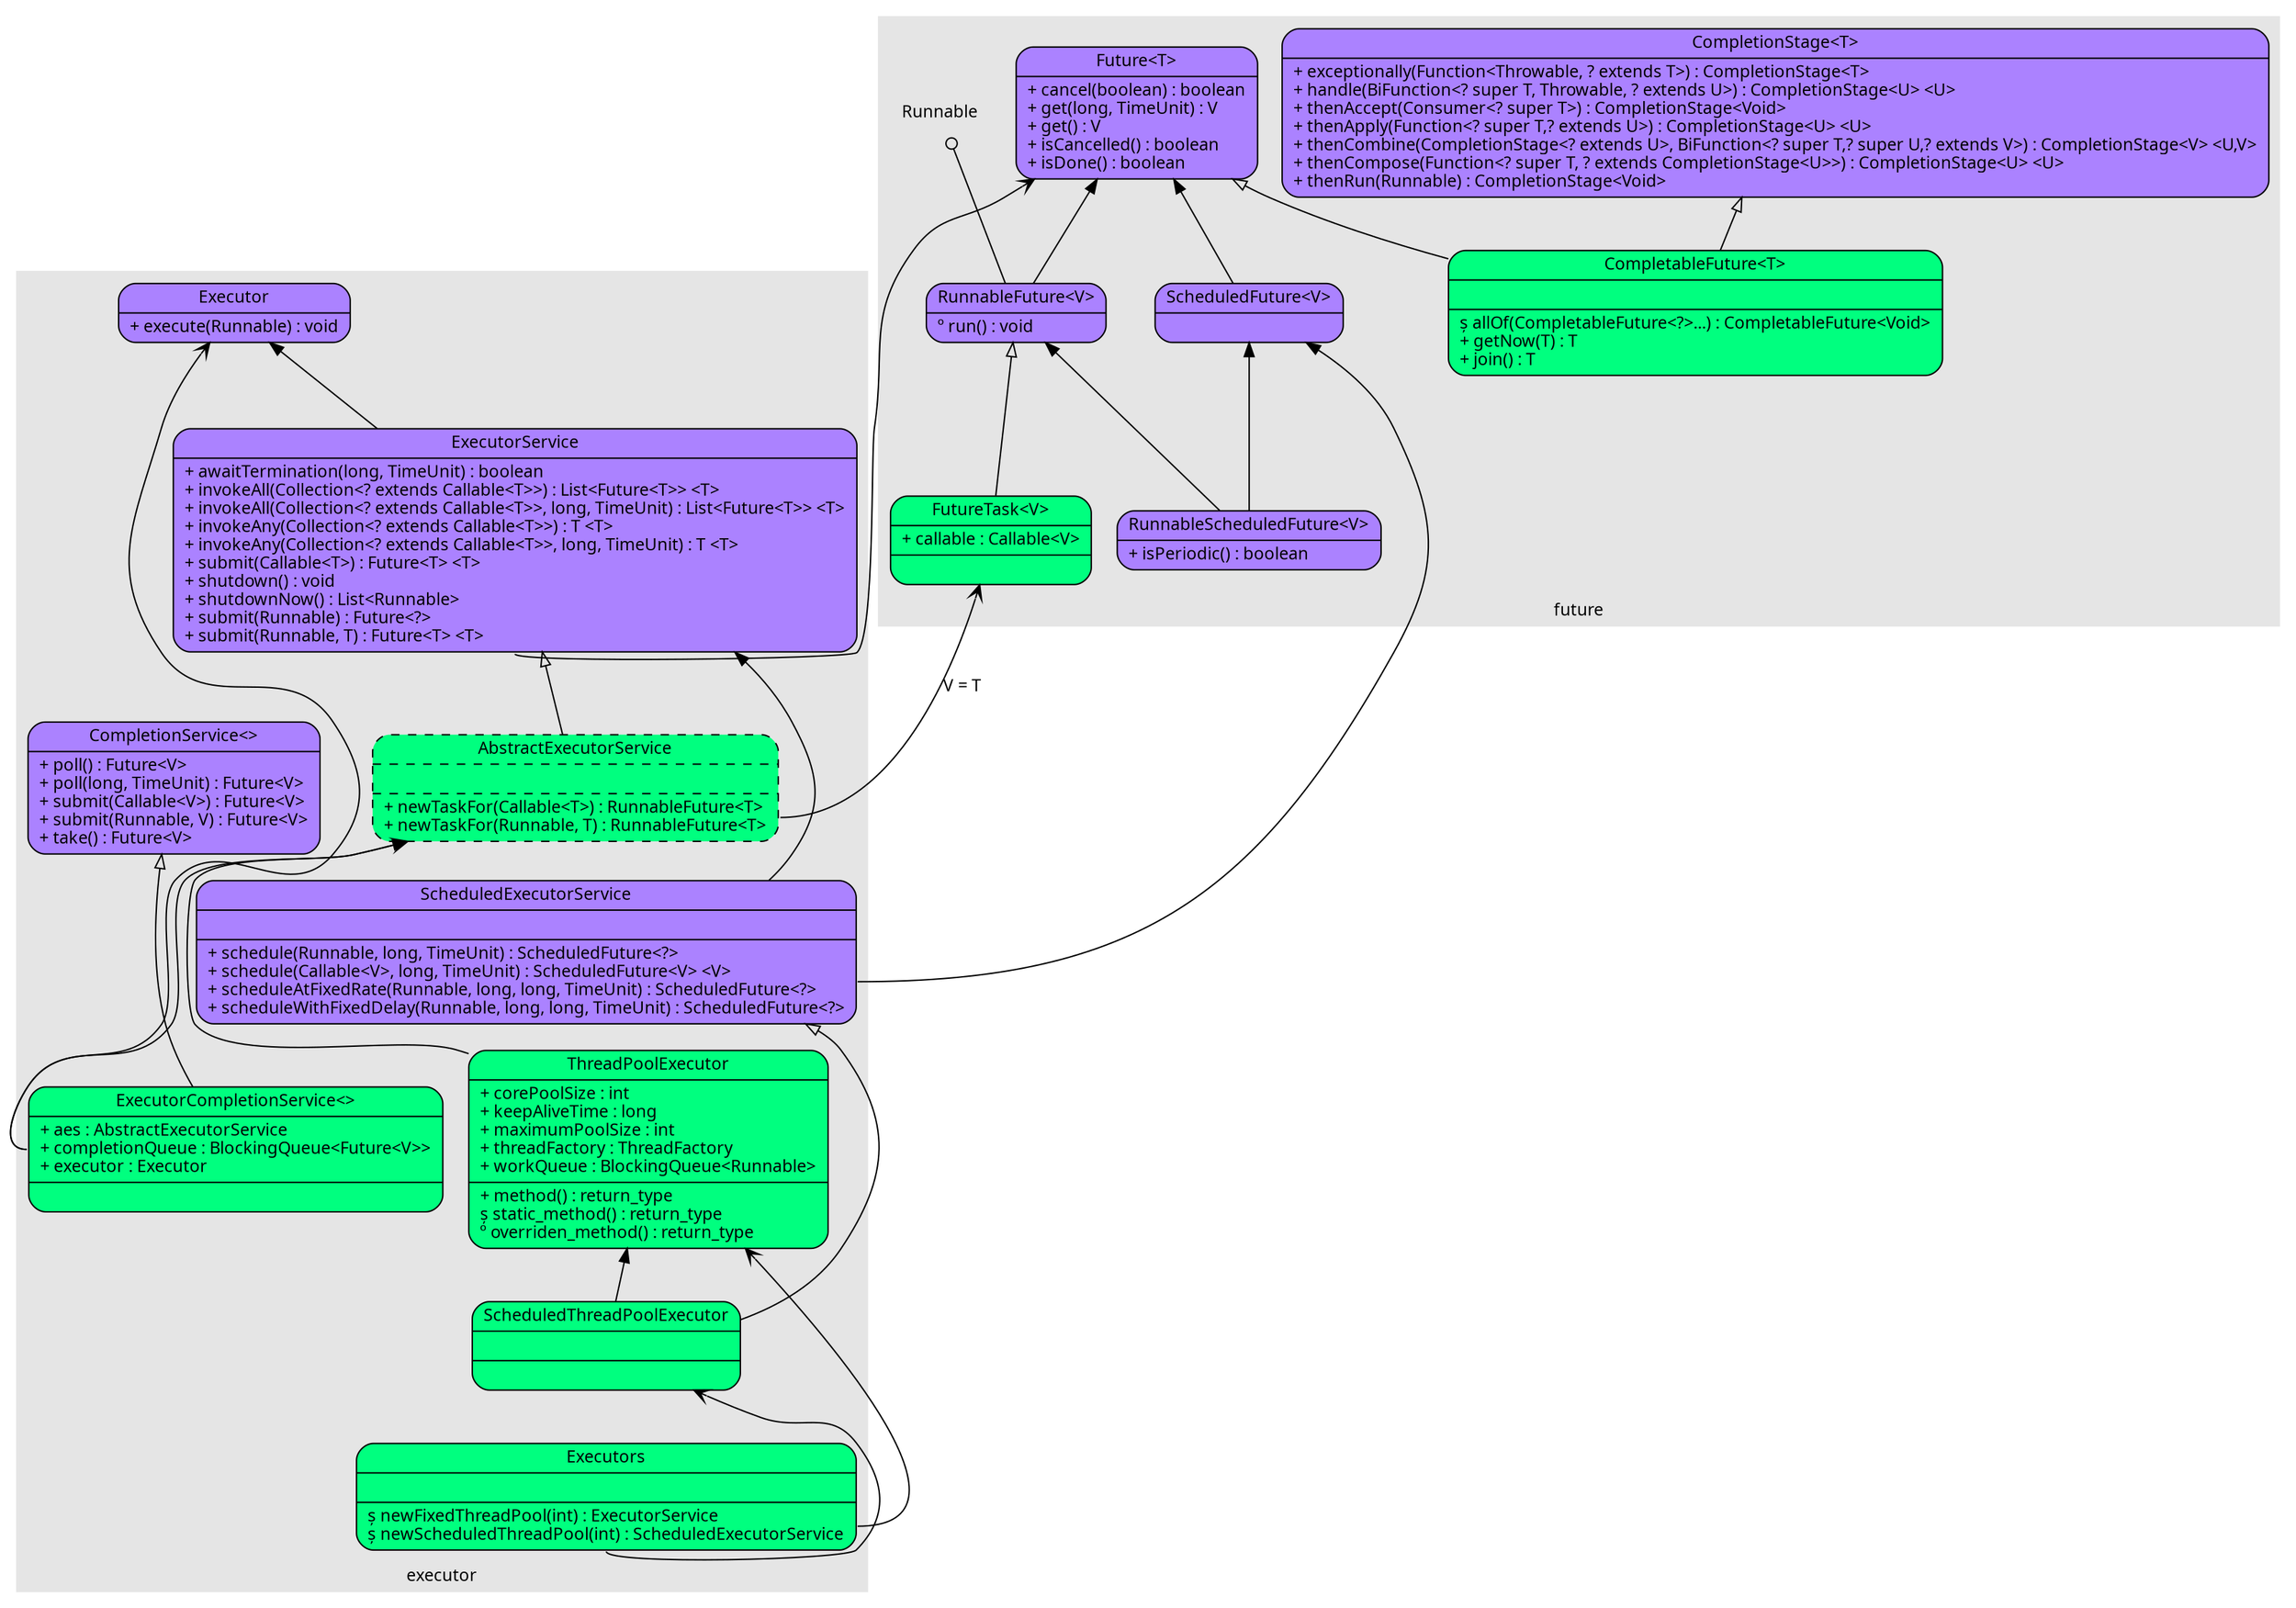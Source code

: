 digraph concurrent {
	rankdir = BT;
    fontname = "Verdana";
    fontsize = 12;
    node [fontname = "Verdana", fontsize = 12, shape = "record"];
    edge [fontname = "Verdana", fontsize = 12];
	
	subgraph cluster25 {
		label = "executor";
		style = filled;
		color = grey90;				
		AbstractExecutorService [label = "{<f0>AbstractExecutorService||<f2>+ newTaskFor(Callable&lt;T&gt;) : RunnableFuture&lt;T&gt;\l+ newTaskFor(Runnable, T) : RunnableFuture&lt;T&gt;\l}", style = "rounded, filled, dashed", fillcolor = "springgreen"];
		CompletionService [label = "{<f0>CompletionService&lt;&gt;|<f2>+ poll() : Future&lt;V&gt;\l+ poll(long, TimeUnit) : Future&lt;V&gt;\l+ submit(Callable&lt;V&gt;) : Future&lt;V&gt;\l+ submit(Runnable, V) : Future&lt;V&gt;\l+ take() : Future&lt;V&gt;\l}", style = "rounded, filled", fillcolor = "mediumpurple1"];
		Executor [label = "{<f0>Executor|<f2>+ execute(Runnable) : void\l}", style = "rounded, filled", fillcolor = "mediumpurple1"];
		ExecutorCompletionService [label = "{<f0>ExecutorCompletionService&lt;&gt;|<f1>+ aes : AbstractExecutorService\l+ completionQueue : BlockingQueue&lt;Future&lt;V&gt;&gt;\l+ executor : Executor\l|}", style = "rounded, filled", fillcolor = "springgreen"];
		Executors [label = "{<f0>Executors||<f2>&#537; newFixedThreadPool(int) : ExecutorService\l&#537; newScheduledThreadPool(int) : ScheduledExecutorService\l}", style = "rounded, filled", fillcolor = "springgreen"];
		ExecutorService [label = "{<f0>ExecutorService|<f2>+ awaitTermination(long, TimeUnit) : boolean\l+ invokeAll(Collection&lt;? extends Callable&lt;T&gt;&gt;) : List&lt;Future&lt;T&gt;&gt; &lt;T&gt;\l+ invokeAll(Collection&lt;? extends Callable&lt;T&gt;&gt;, long, TimeUnit) : List&lt;Future&lt;T&gt;&gt; &lt;T&gt;\l+ invokeAny(Collection&lt;? extends Callable&lt;T&gt;&gt;) : T &lt;T&gt;\l+ invokeAny(Collection&lt;? extends Callable&lt;T&gt;&gt;, long, TimeUnit) : T &lt;T&gt;\l+ submit(Callable&lt;T&gt;) : Future&lt;T&gt; &lt;T&gt;\l+ shutdown() : void\l+ shutdownNow() : List&lt;Runnable&gt;\l+ submit(Runnable) : Future&lt;?&gt;\l+ submit(Runnable, T) : Future&lt;T&gt; &lt;T&gt;\l}", style = "rounded, filled", fillcolor = "mediumpurple1"];
		ScheduledExecutorService [label = "{<f0>ScheduledExecutorService||<f2>+ schedule(Runnable, long, TimeUnit) : ScheduledFuture&lt;?&gt;\l+ schedule(Callable&lt;V&gt;, long, TimeUnit) : ScheduledFuture&lt;V&gt; &lt;V&gt;\l+ scheduleAtFixedRate(Runnable, long, long, TimeUnit) : ScheduledFuture&lt;?&gt;\l+ scheduleWithFixedDelay(Runnable, long, long, TimeUnit) : ScheduledFuture&lt;?&gt;\l}", style = "rounded, filled", fillcolor = "mediumpurple1"];
		ScheduledThreadPoolExecutor [label = "{<f0>ScheduledThreadPoolExecutor||}", style = "rounded, filled", fillcolor = "springgreen"];
		ThreadPoolExecutor [label = "{<f0>ThreadPoolExecutor|<f1>+ corePoolSize : int\l+ keepAliveTime : long\l+ maximumPoolSize : int\l+ threadFactory : ThreadFactory\l+ workQueue : BlockingQueue&lt;Runnable&gt;\l|<f2>+ method() : return_type\l&#537; static_method() : return_type\l&#186; overriden_method() : return_type\l}", style = "rounded, filled", fillcolor = "springgreen"];		
	}
	
	subgraph cluster50 {
		label = "future";
		style = filled;
		color = grey90;
		CompletableFuture [label = "{<f0>CompletableFuture&lt;T&gt;||<f2>&#537; allOf(CompletableFuture&lt;?&gt;...) : CompletableFuture&lt;Void&gt;\l+ getNow(T) : T\l+ join() : T\l}", style = "rounded, filled", fillcolor = "springgreen"];
		CompletionStage [label = "{<f0>CompletionStage&lt;T&gt;|<f2>+ exceptionally(Function&lt;Throwable, ? extends T&gt;) : CompletionStage&lt;T&gt;\l+ handle(BiFunction&lt;? super T, Throwable, ? extends U&gt;) : CompletionStage&lt;U&gt; &lt;U&gt;\l+ thenAccept(Consumer&lt;? super T&gt;) : CompletionStage&lt;Void&gt; \l+ thenApply(Function&lt;? super T,? extends U&gt;) : CompletionStage&lt;U&gt; &lt;U&gt;\l+ thenCombine(CompletionStage&lt;? extends U&gt;, BiFunction&lt;? super T,? super U,? extends V&gt;) : CompletionStage&lt;V&gt; &lt;U,V&gt;\l+ thenCompose(Function&lt;? super T, ? extends CompletionStage&lt;U&gt;&gt;) : CompletionStage&lt;U&gt; &lt;U&gt;\l+ thenRun(Runnable) : CompletionStage&lt;Void&gt; \l}", style = "rounded, filled", fillcolor = "mediumpurple1"];
		Future [label = "{<f0>Future&lt;T&gt;|<f2>+ cancel(boolean) : boolean\l+ get(long, TimeUnit) : V\l+ get() : V\l+ isCancelled() : boolean\l+ isDone() : boolean\l}", style = "rounded, filled", fillcolor = "mediumpurple1"];
		FutureTask [label = "{<f0>FutureTask&lt;V&gt;|<f1>+ callable : Callable&lt;V&gt;\l|}", style = "rounded, filled", fillcolor = "springgreen"];
		Runnable [shape = "plaintext", label = "Runnable"];
		RunnableFuture [label = "{<f0>RunnableFuture&lt;V&gt;|<f2>&#186; run() : void\l}", style = "rounded, filled", fillcolor = "mediumpurple1"];
		RunnableScheduledFuture [label = "{<f0>RunnableScheduledFuture&lt;V&gt;|<f2>+ isPeriodic() : boolean\l}", style = "rounded, filled", fillcolor = "mediumpurple1"];
		ScheduledFuture [label = "{<f0>ScheduledFuture&lt;V&gt;|}", style = "rounded, filled", fillcolor = "mediumpurple1"];
	}
	
	/*
	subgraph cluster00 {
		label = "";
		style = filled;
		color = grey90;
	}
	
	// item_name [label = "item_lable", style = "filled", fillcolor = "palegreen"];
	// record_name [shape = "record", label = "{{<f0>interface|{<f10>(other implementers)}}|(other methods)}"];
	// interface_minor [shape = "plaintext", label = "Interface_minor"];
	// interface [label = "{<f0>Interface|<f2>+ method() : return_type\l}", style = "rounded, filled", fillcolor = "mediumpurple1"];
	// abstract_class [label = "{<f0>Abstract_Class|<f1>+ field1 : type\l+ field2 : type\l|<f2>&#170; abstract_method() : return_type\l&#537; static_method() : return_type\l+ method() : return_type\l}", style = "rounded, filled, dashed", fillcolor = "springgreen"];
	// class [label = "{<f0>Class|<f1>+ field1 : type\l+ field2 : type\l&#10765; final_field : type\l&#537; static_field : type\l|<f2>+ method() : return_type\l&#537; static_method() : return_type\l&#186; overriden_method() : return_type\l}", style = "rounded, filled", fillcolor = "springgreen"];	
	*/
	
	// item_foo -> item_bar;
	
	// Implementation -> Interface [arrowhead = "empty"];
	// Subclass -> Class;	
	// Referer -> Referee [arrowhead = "vee"];
	// Implementation -> InterfaceMinor [arrowhead = "odot"];	

	
	// executor
	ExecutorService -> Executor;
	ExecutorService:f2 -> Future [arrowhead = "vee"];
	AbstractExecutorService -> ExecutorService [arrowhead = "empty"];
	AbstractExecutorService:f2 -> FutureTask [arrowhead = "vee", label = "V = T"];
	ThreadPoolExecutor -> AbstractExecutorService;
	ScheduledThreadPoolExecutor -> ThreadPoolExecutor;
	ScheduledThreadPoolExecutor -> ScheduledExecutorService [arrowhead = "empty"];
	ScheduledExecutorService -> ExecutorService;
	ScheduledExecutorService:f2 -> ScheduledFuture;
	
	ExecutorCompletionService:f1 -> AbstractExecutorService [arrowhead = "vee"];
	ExecutorCompletionService:f1 -> Executor [arrowhead = "vee"];
	ExecutorCompletionService -> CompletionService [arrowhead = "empty"];
	
	Executors:f2 -> ScheduledThreadPoolExecutor [arrowhead = "vee"];
	
	
	Executors:f2 -> ThreadPoolExecutor [arrowhead = "vee"];
	RunnableScheduledFuture -> ScheduledFuture;
	
	ScheduledFuture -> Future;	
	RunnableScheduledFuture -> RunnableFuture;	
		
	// future
	CompletableFuture -> Future [arrowhead = "empty"];
	CompletableFuture -> CompletionStage [arrowhead = "empty"];
	RunnableFuture -> Future;
	RunnableFuture -> Runnable [arrowhead = "odot"];
	FutureTask -> RunnableFuture [arrowhead = "empty"];

}
